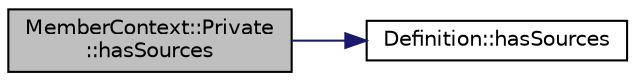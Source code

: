 digraph "MemberContext::Private::hasSources"
{
 // LATEX_PDF_SIZE
  edge [fontname="Helvetica",fontsize="10",labelfontname="Helvetica",labelfontsize="10"];
  node [fontname="Helvetica",fontsize="10",shape=record];
  rankdir="LR";
  Node1 [label="MemberContext::Private\l::hasSources",height=0.2,width=0.4,color="black", fillcolor="grey75", style="filled", fontcolor="black",tooltip=" "];
  Node1 -> Node2 [color="midnightblue",fontsize="10",style="solid",fontname="Helvetica"];
  Node2 [label="Definition::hasSources",height=0.2,width=0.4,color="black", fillcolor="white", style="filled",URL="$classDefinition.html#a8bd429d0919cd55305582b5c19ef8958",tooltip=" "];
}

